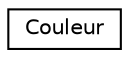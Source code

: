 digraph "Graphical Class Hierarchy"
{
 // LATEX_PDF_SIZE
  edge [fontname="Helvetica",fontsize="10",labelfontname="Helvetica",labelfontsize="10"];
  node [fontname="Helvetica",fontsize="10",shape=record];
  rankdir="LR";
  Node0 [label="Couleur",height=0.2,width=0.4,color="black", fillcolor="white", style="filled",URL="$class_couleur.html",tooltip=" "];
}
